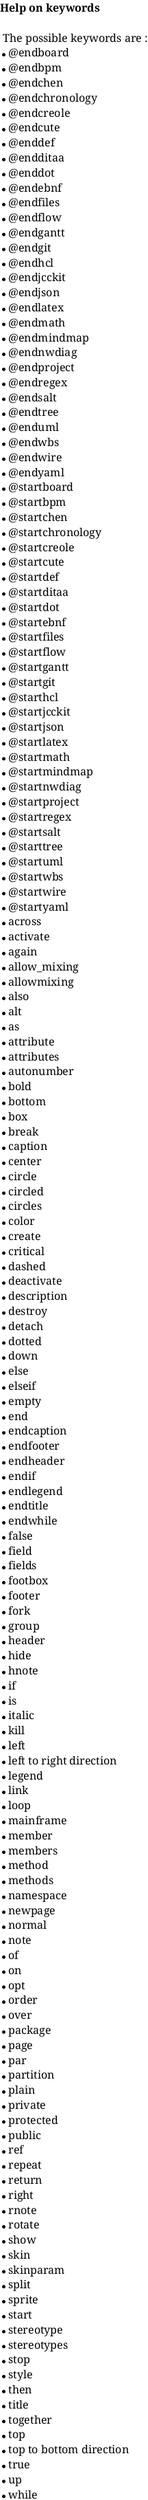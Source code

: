 {
  "sha1": "cum3w984g3xhbpehbglzac15mntb7tr",
  "insertion": {
    "when": "2024-06-01T09:03:02.106Z",
    "url": "https://github.com/plantuml/plantuml/issues/1232",
    "user": "plantuml@gmail.com"
  }
}
@startuml
help keyword
@enduml
